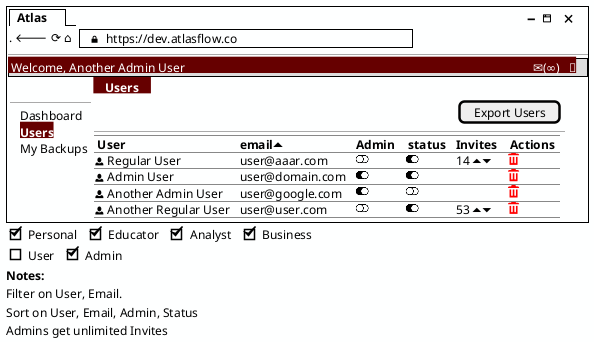@startsalt
skinparam backgroundcolor #FEFFFF
'!include <tupadr3/font-awesome-6/toggle_off>
'!include <tupadr3/font-awesome-6/toggle_on>
'!include <tupadr3/font-awesome-5/toggle_off>
'!include <tupadr3/font-awesome-5/toggle_on>
'!include <tupadr3/font-awesome/toggle_down>
'!include <tupadr3/font-awesome/toggle_left>
!include <tupadr3/font-awesome/toggle_off>
!include <tupadr3/font-awesome/toggle_on>

{
{+
{ 
{
' Tabs
    {/  <b>Atlas   }                                                                          🗕 <&browser>  🗙}

' Browser bar
    {. 🡐 ⟳ ⌂ |{+  <&lock-locked>  https://dev.atlasflow.co                             }}
--

' Banner
    {*<back:#660000><color:white> Welcome, Another Admin User                                                       ✉(∞)  🤵}
{

 
' LeftNav

{
    {.}
    --
    {T 
        + Dashboard
        + <back:#660000><color:white><b>Users
        + My Backups


    }
}|

' MainPanelHeader
{
    <b><back:#660000><color:white> Users  

' MainPanel
{
        {                              |[Export Users]}
--
    {T-
        <b> User | <b>email⏶ | <b>Admin | <b> status | <b>Invites | <b> Actions
        <&person> Regular User | user@aaar.com | <$toggle_off*.3> | <$toggle_on*.3>| 14 ⏶⏷ | <color:red><&trash*1.6>
        <&person> Admin User | user@domain.com | <$toggle_on*.3> | <$toggle_on*.3>| . | <color:red><&trash*1.6>
        <&person> Another Admin User | user@google.com | <$toggle_on*.3> | <$toggle_off*.3>| . | <color:red><&trash*1.6>
        <&person> Another Regular User | user@user.com | <$toggle_off*.3> | <$toggle_on*.3>| 53 ⏶⏷ | <color:red><&trash*1.6>

 
    }

}| |

           
           
           
}}}
           
           }
'Footer
{
     {[X] Personal  | [X] Educator  | [X] Analyst  | [X] Business }
     {[ ] User  | [X] Admin }


    }
<b>Notes:  
Filter on User, Email.  
Sort on User, Email, Admin, Status
Admins get unlimited Invites

}
}